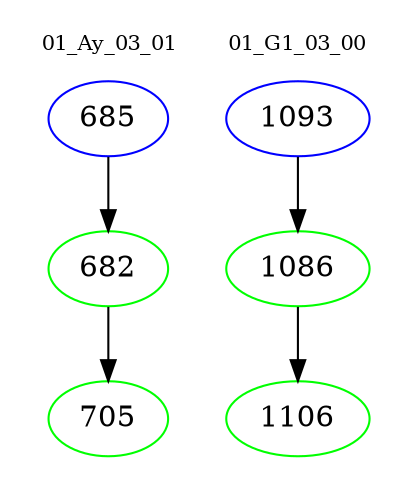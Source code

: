 digraph{
subgraph cluster_0 {
color = white
label = "01_Ay_03_01";
fontsize=10;
T0_685 [label="685", color="blue"]
T0_685 -> T0_682 [color="black"]
T0_682 [label="682", color="green"]
T0_682 -> T0_705 [color="black"]
T0_705 [label="705", color="green"]
}
subgraph cluster_1 {
color = white
label = "01_G1_03_00";
fontsize=10;
T1_1093 [label="1093", color="blue"]
T1_1093 -> T1_1086 [color="black"]
T1_1086 [label="1086", color="green"]
T1_1086 -> T1_1106 [color="black"]
T1_1106 [label="1106", color="green"]
}
}

